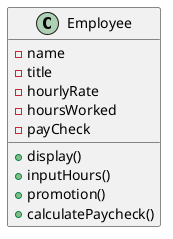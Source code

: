 @startuml

class Employee

class Employee {
-name
-title
-hourlyRate
-hoursWorked
-payCheck

+display()
+inputHours()
+promotion()
+calculatePaycheck()
}

@enduml